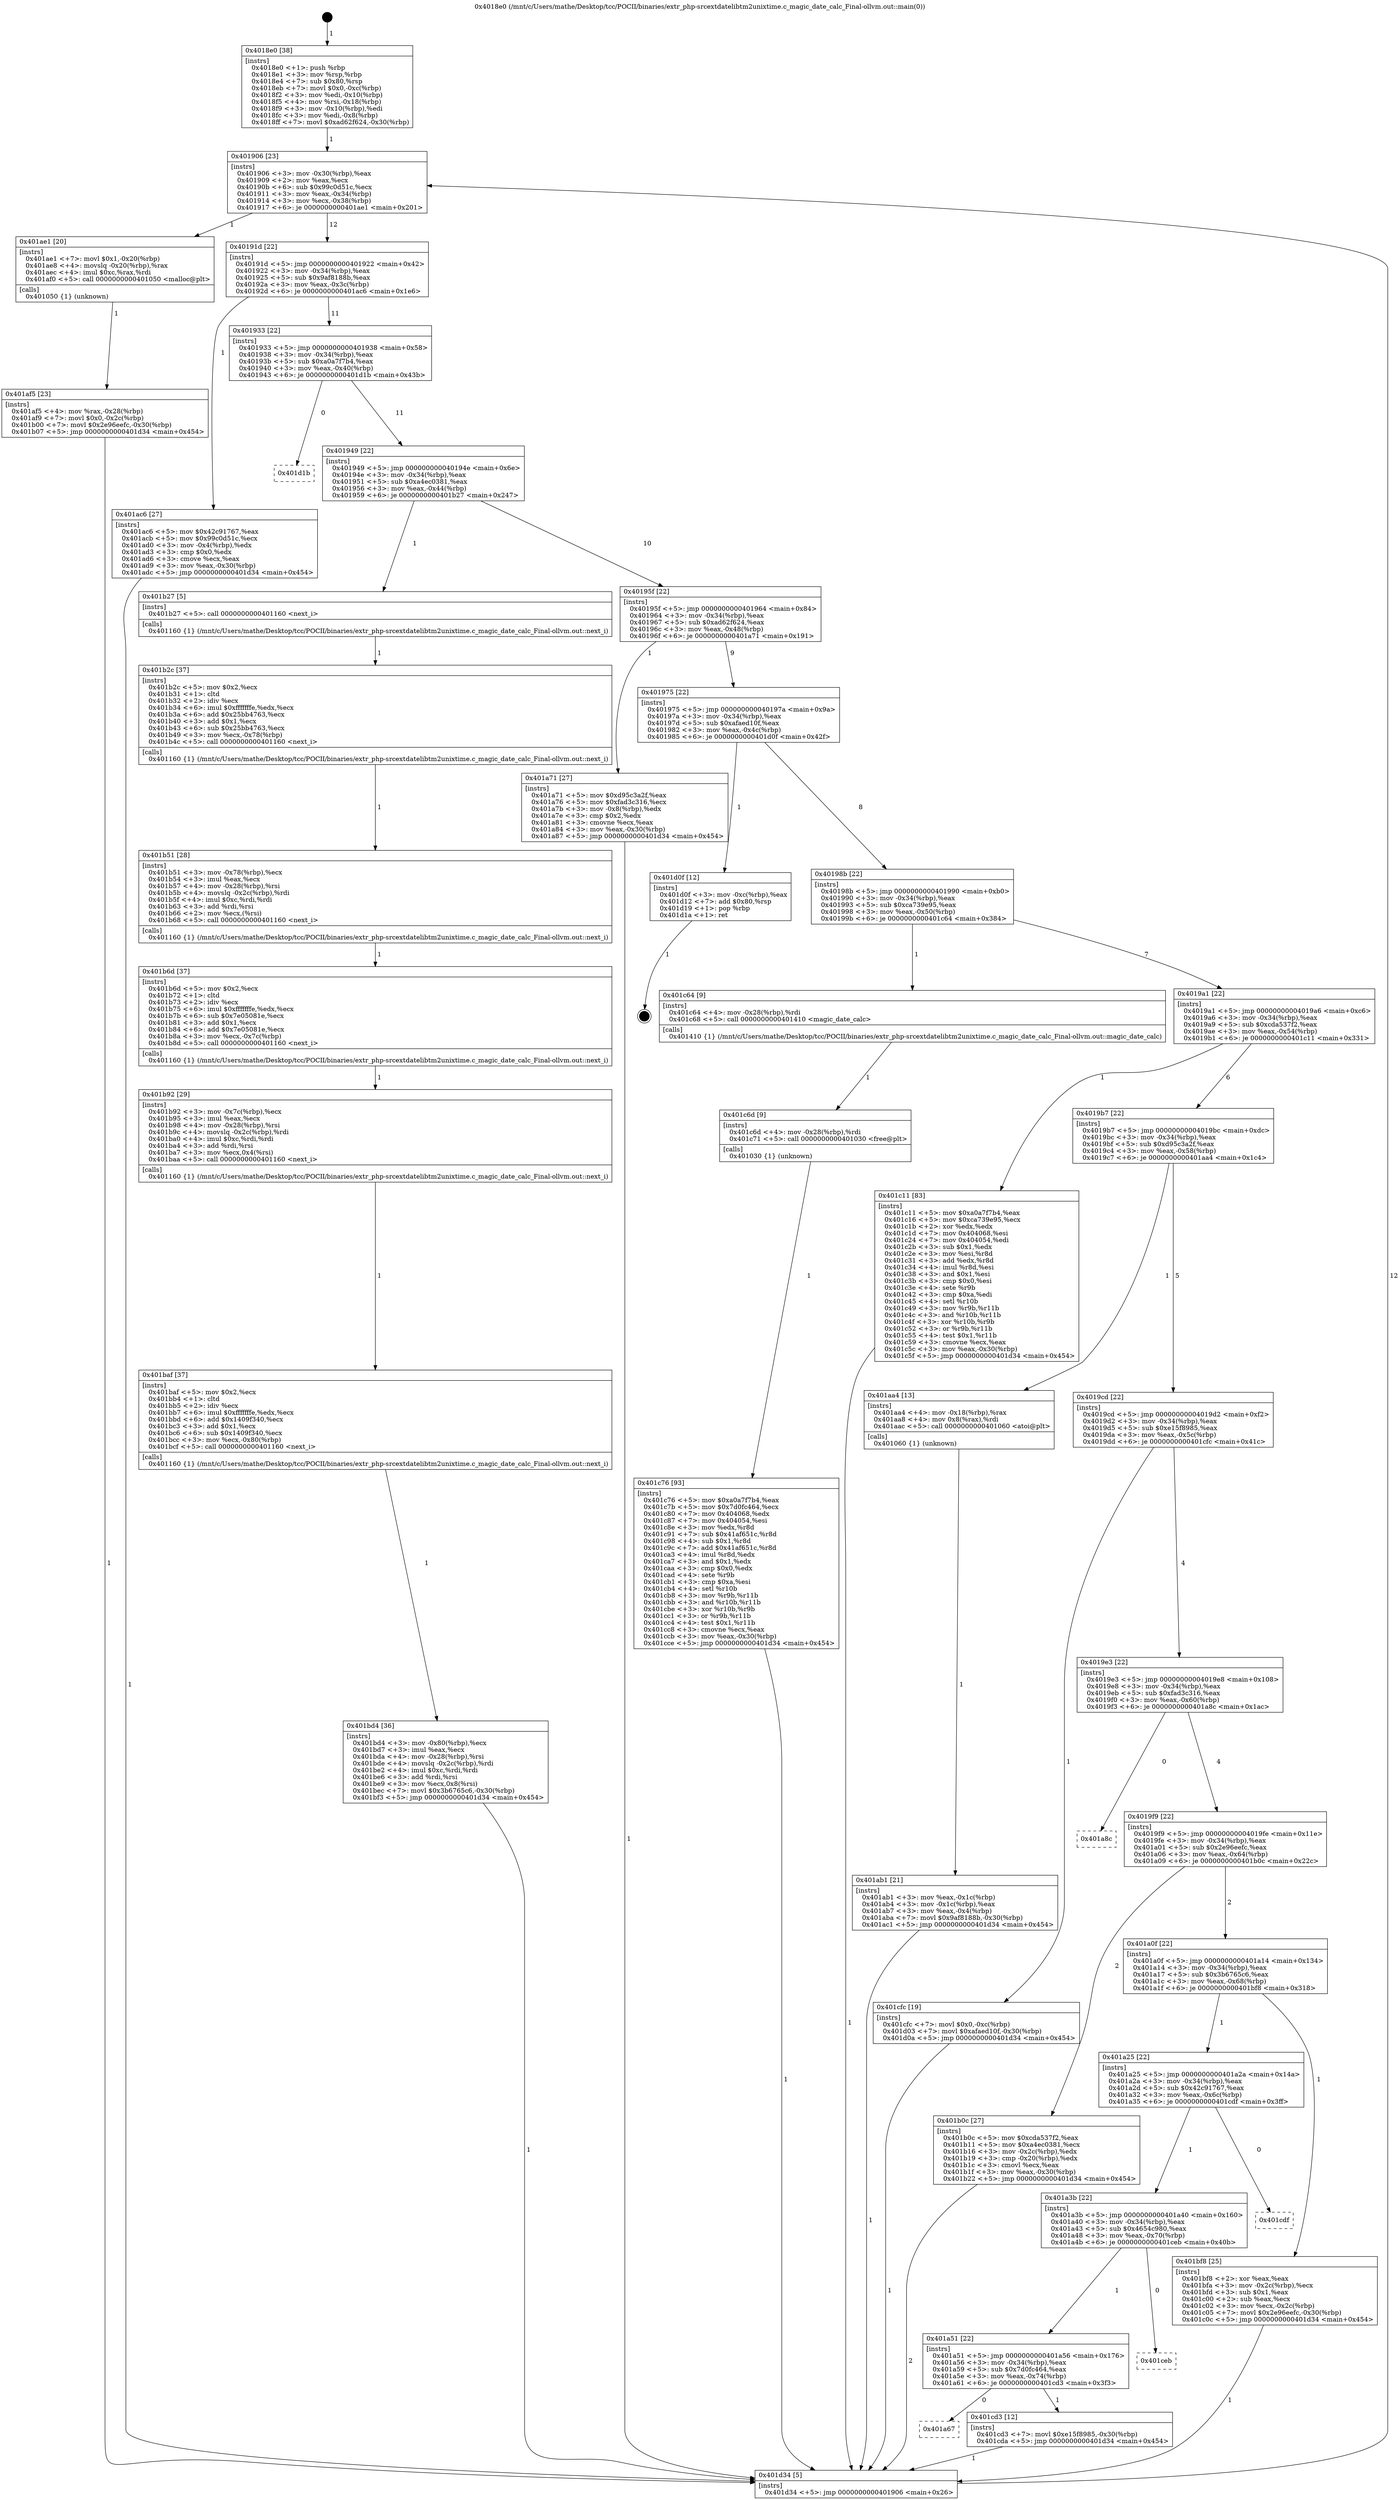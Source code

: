 digraph "0x4018e0" {
  label = "0x4018e0 (/mnt/c/Users/mathe/Desktop/tcc/POCII/binaries/extr_php-srcextdatelibtm2unixtime.c_magic_date_calc_Final-ollvm.out::main(0))"
  labelloc = "t"
  node[shape=record]

  Entry [label="",width=0.3,height=0.3,shape=circle,fillcolor=black,style=filled]
  "0x401906" [label="{
     0x401906 [23]\l
     | [instrs]\l
     &nbsp;&nbsp;0x401906 \<+3\>: mov -0x30(%rbp),%eax\l
     &nbsp;&nbsp;0x401909 \<+2\>: mov %eax,%ecx\l
     &nbsp;&nbsp;0x40190b \<+6\>: sub $0x99c0d51c,%ecx\l
     &nbsp;&nbsp;0x401911 \<+3\>: mov %eax,-0x34(%rbp)\l
     &nbsp;&nbsp;0x401914 \<+3\>: mov %ecx,-0x38(%rbp)\l
     &nbsp;&nbsp;0x401917 \<+6\>: je 0000000000401ae1 \<main+0x201\>\l
  }"]
  "0x401ae1" [label="{
     0x401ae1 [20]\l
     | [instrs]\l
     &nbsp;&nbsp;0x401ae1 \<+7\>: movl $0x1,-0x20(%rbp)\l
     &nbsp;&nbsp;0x401ae8 \<+4\>: movslq -0x20(%rbp),%rax\l
     &nbsp;&nbsp;0x401aec \<+4\>: imul $0xc,%rax,%rdi\l
     &nbsp;&nbsp;0x401af0 \<+5\>: call 0000000000401050 \<malloc@plt\>\l
     | [calls]\l
     &nbsp;&nbsp;0x401050 \{1\} (unknown)\l
  }"]
  "0x40191d" [label="{
     0x40191d [22]\l
     | [instrs]\l
     &nbsp;&nbsp;0x40191d \<+5\>: jmp 0000000000401922 \<main+0x42\>\l
     &nbsp;&nbsp;0x401922 \<+3\>: mov -0x34(%rbp),%eax\l
     &nbsp;&nbsp;0x401925 \<+5\>: sub $0x9af8188b,%eax\l
     &nbsp;&nbsp;0x40192a \<+3\>: mov %eax,-0x3c(%rbp)\l
     &nbsp;&nbsp;0x40192d \<+6\>: je 0000000000401ac6 \<main+0x1e6\>\l
  }"]
  Exit [label="",width=0.3,height=0.3,shape=circle,fillcolor=black,style=filled,peripheries=2]
  "0x401ac6" [label="{
     0x401ac6 [27]\l
     | [instrs]\l
     &nbsp;&nbsp;0x401ac6 \<+5\>: mov $0x42c91767,%eax\l
     &nbsp;&nbsp;0x401acb \<+5\>: mov $0x99c0d51c,%ecx\l
     &nbsp;&nbsp;0x401ad0 \<+3\>: mov -0x4(%rbp),%edx\l
     &nbsp;&nbsp;0x401ad3 \<+3\>: cmp $0x0,%edx\l
     &nbsp;&nbsp;0x401ad6 \<+3\>: cmove %ecx,%eax\l
     &nbsp;&nbsp;0x401ad9 \<+3\>: mov %eax,-0x30(%rbp)\l
     &nbsp;&nbsp;0x401adc \<+5\>: jmp 0000000000401d34 \<main+0x454\>\l
  }"]
  "0x401933" [label="{
     0x401933 [22]\l
     | [instrs]\l
     &nbsp;&nbsp;0x401933 \<+5\>: jmp 0000000000401938 \<main+0x58\>\l
     &nbsp;&nbsp;0x401938 \<+3\>: mov -0x34(%rbp),%eax\l
     &nbsp;&nbsp;0x40193b \<+5\>: sub $0xa0a7f7b4,%eax\l
     &nbsp;&nbsp;0x401940 \<+3\>: mov %eax,-0x40(%rbp)\l
     &nbsp;&nbsp;0x401943 \<+6\>: je 0000000000401d1b \<main+0x43b\>\l
  }"]
  "0x401a67" [label="{
     0x401a67\l
  }", style=dashed]
  "0x401d1b" [label="{
     0x401d1b\l
  }", style=dashed]
  "0x401949" [label="{
     0x401949 [22]\l
     | [instrs]\l
     &nbsp;&nbsp;0x401949 \<+5\>: jmp 000000000040194e \<main+0x6e\>\l
     &nbsp;&nbsp;0x40194e \<+3\>: mov -0x34(%rbp),%eax\l
     &nbsp;&nbsp;0x401951 \<+5\>: sub $0xa4ec0381,%eax\l
     &nbsp;&nbsp;0x401956 \<+3\>: mov %eax,-0x44(%rbp)\l
     &nbsp;&nbsp;0x401959 \<+6\>: je 0000000000401b27 \<main+0x247\>\l
  }"]
  "0x401cd3" [label="{
     0x401cd3 [12]\l
     | [instrs]\l
     &nbsp;&nbsp;0x401cd3 \<+7\>: movl $0xe15f8985,-0x30(%rbp)\l
     &nbsp;&nbsp;0x401cda \<+5\>: jmp 0000000000401d34 \<main+0x454\>\l
  }"]
  "0x401b27" [label="{
     0x401b27 [5]\l
     | [instrs]\l
     &nbsp;&nbsp;0x401b27 \<+5\>: call 0000000000401160 \<next_i\>\l
     | [calls]\l
     &nbsp;&nbsp;0x401160 \{1\} (/mnt/c/Users/mathe/Desktop/tcc/POCII/binaries/extr_php-srcextdatelibtm2unixtime.c_magic_date_calc_Final-ollvm.out::next_i)\l
  }"]
  "0x40195f" [label="{
     0x40195f [22]\l
     | [instrs]\l
     &nbsp;&nbsp;0x40195f \<+5\>: jmp 0000000000401964 \<main+0x84\>\l
     &nbsp;&nbsp;0x401964 \<+3\>: mov -0x34(%rbp),%eax\l
     &nbsp;&nbsp;0x401967 \<+5\>: sub $0xad62f624,%eax\l
     &nbsp;&nbsp;0x40196c \<+3\>: mov %eax,-0x48(%rbp)\l
     &nbsp;&nbsp;0x40196f \<+6\>: je 0000000000401a71 \<main+0x191\>\l
  }"]
  "0x401a51" [label="{
     0x401a51 [22]\l
     | [instrs]\l
     &nbsp;&nbsp;0x401a51 \<+5\>: jmp 0000000000401a56 \<main+0x176\>\l
     &nbsp;&nbsp;0x401a56 \<+3\>: mov -0x34(%rbp),%eax\l
     &nbsp;&nbsp;0x401a59 \<+5\>: sub $0x7d0fc464,%eax\l
     &nbsp;&nbsp;0x401a5e \<+3\>: mov %eax,-0x74(%rbp)\l
     &nbsp;&nbsp;0x401a61 \<+6\>: je 0000000000401cd3 \<main+0x3f3\>\l
  }"]
  "0x401a71" [label="{
     0x401a71 [27]\l
     | [instrs]\l
     &nbsp;&nbsp;0x401a71 \<+5\>: mov $0xd95c3a2f,%eax\l
     &nbsp;&nbsp;0x401a76 \<+5\>: mov $0xfad3c316,%ecx\l
     &nbsp;&nbsp;0x401a7b \<+3\>: mov -0x8(%rbp),%edx\l
     &nbsp;&nbsp;0x401a7e \<+3\>: cmp $0x2,%edx\l
     &nbsp;&nbsp;0x401a81 \<+3\>: cmovne %ecx,%eax\l
     &nbsp;&nbsp;0x401a84 \<+3\>: mov %eax,-0x30(%rbp)\l
     &nbsp;&nbsp;0x401a87 \<+5\>: jmp 0000000000401d34 \<main+0x454\>\l
  }"]
  "0x401975" [label="{
     0x401975 [22]\l
     | [instrs]\l
     &nbsp;&nbsp;0x401975 \<+5\>: jmp 000000000040197a \<main+0x9a\>\l
     &nbsp;&nbsp;0x40197a \<+3\>: mov -0x34(%rbp),%eax\l
     &nbsp;&nbsp;0x40197d \<+5\>: sub $0xafaed10f,%eax\l
     &nbsp;&nbsp;0x401982 \<+3\>: mov %eax,-0x4c(%rbp)\l
     &nbsp;&nbsp;0x401985 \<+6\>: je 0000000000401d0f \<main+0x42f\>\l
  }"]
  "0x401d34" [label="{
     0x401d34 [5]\l
     | [instrs]\l
     &nbsp;&nbsp;0x401d34 \<+5\>: jmp 0000000000401906 \<main+0x26\>\l
  }"]
  "0x4018e0" [label="{
     0x4018e0 [38]\l
     | [instrs]\l
     &nbsp;&nbsp;0x4018e0 \<+1\>: push %rbp\l
     &nbsp;&nbsp;0x4018e1 \<+3\>: mov %rsp,%rbp\l
     &nbsp;&nbsp;0x4018e4 \<+7\>: sub $0x80,%rsp\l
     &nbsp;&nbsp;0x4018eb \<+7\>: movl $0x0,-0xc(%rbp)\l
     &nbsp;&nbsp;0x4018f2 \<+3\>: mov %edi,-0x10(%rbp)\l
     &nbsp;&nbsp;0x4018f5 \<+4\>: mov %rsi,-0x18(%rbp)\l
     &nbsp;&nbsp;0x4018f9 \<+3\>: mov -0x10(%rbp),%edi\l
     &nbsp;&nbsp;0x4018fc \<+3\>: mov %edi,-0x8(%rbp)\l
     &nbsp;&nbsp;0x4018ff \<+7\>: movl $0xad62f624,-0x30(%rbp)\l
  }"]
  "0x401ceb" [label="{
     0x401ceb\l
  }", style=dashed]
  "0x401d0f" [label="{
     0x401d0f [12]\l
     | [instrs]\l
     &nbsp;&nbsp;0x401d0f \<+3\>: mov -0xc(%rbp),%eax\l
     &nbsp;&nbsp;0x401d12 \<+7\>: add $0x80,%rsp\l
     &nbsp;&nbsp;0x401d19 \<+1\>: pop %rbp\l
     &nbsp;&nbsp;0x401d1a \<+1\>: ret\l
  }"]
  "0x40198b" [label="{
     0x40198b [22]\l
     | [instrs]\l
     &nbsp;&nbsp;0x40198b \<+5\>: jmp 0000000000401990 \<main+0xb0\>\l
     &nbsp;&nbsp;0x401990 \<+3\>: mov -0x34(%rbp),%eax\l
     &nbsp;&nbsp;0x401993 \<+5\>: sub $0xca739e95,%eax\l
     &nbsp;&nbsp;0x401998 \<+3\>: mov %eax,-0x50(%rbp)\l
     &nbsp;&nbsp;0x40199b \<+6\>: je 0000000000401c64 \<main+0x384\>\l
  }"]
  "0x401a3b" [label="{
     0x401a3b [22]\l
     | [instrs]\l
     &nbsp;&nbsp;0x401a3b \<+5\>: jmp 0000000000401a40 \<main+0x160\>\l
     &nbsp;&nbsp;0x401a40 \<+3\>: mov -0x34(%rbp),%eax\l
     &nbsp;&nbsp;0x401a43 \<+5\>: sub $0x4654c980,%eax\l
     &nbsp;&nbsp;0x401a48 \<+3\>: mov %eax,-0x70(%rbp)\l
     &nbsp;&nbsp;0x401a4b \<+6\>: je 0000000000401ceb \<main+0x40b\>\l
  }"]
  "0x401c64" [label="{
     0x401c64 [9]\l
     | [instrs]\l
     &nbsp;&nbsp;0x401c64 \<+4\>: mov -0x28(%rbp),%rdi\l
     &nbsp;&nbsp;0x401c68 \<+5\>: call 0000000000401410 \<magic_date_calc\>\l
     | [calls]\l
     &nbsp;&nbsp;0x401410 \{1\} (/mnt/c/Users/mathe/Desktop/tcc/POCII/binaries/extr_php-srcextdatelibtm2unixtime.c_magic_date_calc_Final-ollvm.out::magic_date_calc)\l
  }"]
  "0x4019a1" [label="{
     0x4019a1 [22]\l
     | [instrs]\l
     &nbsp;&nbsp;0x4019a1 \<+5\>: jmp 00000000004019a6 \<main+0xc6\>\l
     &nbsp;&nbsp;0x4019a6 \<+3\>: mov -0x34(%rbp),%eax\l
     &nbsp;&nbsp;0x4019a9 \<+5\>: sub $0xcda537f2,%eax\l
     &nbsp;&nbsp;0x4019ae \<+3\>: mov %eax,-0x54(%rbp)\l
     &nbsp;&nbsp;0x4019b1 \<+6\>: je 0000000000401c11 \<main+0x331\>\l
  }"]
  "0x401cdf" [label="{
     0x401cdf\l
  }", style=dashed]
  "0x401c11" [label="{
     0x401c11 [83]\l
     | [instrs]\l
     &nbsp;&nbsp;0x401c11 \<+5\>: mov $0xa0a7f7b4,%eax\l
     &nbsp;&nbsp;0x401c16 \<+5\>: mov $0xca739e95,%ecx\l
     &nbsp;&nbsp;0x401c1b \<+2\>: xor %edx,%edx\l
     &nbsp;&nbsp;0x401c1d \<+7\>: mov 0x404068,%esi\l
     &nbsp;&nbsp;0x401c24 \<+7\>: mov 0x404054,%edi\l
     &nbsp;&nbsp;0x401c2b \<+3\>: sub $0x1,%edx\l
     &nbsp;&nbsp;0x401c2e \<+3\>: mov %esi,%r8d\l
     &nbsp;&nbsp;0x401c31 \<+3\>: add %edx,%r8d\l
     &nbsp;&nbsp;0x401c34 \<+4\>: imul %r8d,%esi\l
     &nbsp;&nbsp;0x401c38 \<+3\>: and $0x1,%esi\l
     &nbsp;&nbsp;0x401c3b \<+3\>: cmp $0x0,%esi\l
     &nbsp;&nbsp;0x401c3e \<+4\>: sete %r9b\l
     &nbsp;&nbsp;0x401c42 \<+3\>: cmp $0xa,%edi\l
     &nbsp;&nbsp;0x401c45 \<+4\>: setl %r10b\l
     &nbsp;&nbsp;0x401c49 \<+3\>: mov %r9b,%r11b\l
     &nbsp;&nbsp;0x401c4c \<+3\>: and %r10b,%r11b\l
     &nbsp;&nbsp;0x401c4f \<+3\>: xor %r10b,%r9b\l
     &nbsp;&nbsp;0x401c52 \<+3\>: or %r9b,%r11b\l
     &nbsp;&nbsp;0x401c55 \<+4\>: test $0x1,%r11b\l
     &nbsp;&nbsp;0x401c59 \<+3\>: cmovne %ecx,%eax\l
     &nbsp;&nbsp;0x401c5c \<+3\>: mov %eax,-0x30(%rbp)\l
     &nbsp;&nbsp;0x401c5f \<+5\>: jmp 0000000000401d34 \<main+0x454\>\l
  }"]
  "0x4019b7" [label="{
     0x4019b7 [22]\l
     | [instrs]\l
     &nbsp;&nbsp;0x4019b7 \<+5\>: jmp 00000000004019bc \<main+0xdc\>\l
     &nbsp;&nbsp;0x4019bc \<+3\>: mov -0x34(%rbp),%eax\l
     &nbsp;&nbsp;0x4019bf \<+5\>: sub $0xd95c3a2f,%eax\l
     &nbsp;&nbsp;0x4019c4 \<+3\>: mov %eax,-0x58(%rbp)\l
     &nbsp;&nbsp;0x4019c7 \<+6\>: je 0000000000401aa4 \<main+0x1c4\>\l
  }"]
  "0x401c76" [label="{
     0x401c76 [93]\l
     | [instrs]\l
     &nbsp;&nbsp;0x401c76 \<+5\>: mov $0xa0a7f7b4,%eax\l
     &nbsp;&nbsp;0x401c7b \<+5\>: mov $0x7d0fc464,%ecx\l
     &nbsp;&nbsp;0x401c80 \<+7\>: mov 0x404068,%edx\l
     &nbsp;&nbsp;0x401c87 \<+7\>: mov 0x404054,%esi\l
     &nbsp;&nbsp;0x401c8e \<+3\>: mov %edx,%r8d\l
     &nbsp;&nbsp;0x401c91 \<+7\>: sub $0x41af651c,%r8d\l
     &nbsp;&nbsp;0x401c98 \<+4\>: sub $0x1,%r8d\l
     &nbsp;&nbsp;0x401c9c \<+7\>: add $0x41af651c,%r8d\l
     &nbsp;&nbsp;0x401ca3 \<+4\>: imul %r8d,%edx\l
     &nbsp;&nbsp;0x401ca7 \<+3\>: and $0x1,%edx\l
     &nbsp;&nbsp;0x401caa \<+3\>: cmp $0x0,%edx\l
     &nbsp;&nbsp;0x401cad \<+4\>: sete %r9b\l
     &nbsp;&nbsp;0x401cb1 \<+3\>: cmp $0xa,%esi\l
     &nbsp;&nbsp;0x401cb4 \<+4\>: setl %r10b\l
     &nbsp;&nbsp;0x401cb8 \<+3\>: mov %r9b,%r11b\l
     &nbsp;&nbsp;0x401cbb \<+3\>: and %r10b,%r11b\l
     &nbsp;&nbsp;0x401cbe \<+3\>: xor %r10b,%r9b\l
     &nbsp;&nbsp;0x401cc1 \<+3\>: or %r9b,%r11b\l
     &nbsp;&nbsp;0x401cc4 \<+4\>: test $0x1,%r11b\l
     &nbsp;&nbsp;0x401cc8 \<+3\>: cmovne %ecx,%eax\l
     &nbsp;&nbsp;0x401ccb \<+3\>: mov %eax,-0x30(%rbp)\l
     &nbsp;&nbsp;0x401cce \<+5\>: jmp 0000000000401d34 \<main+0x454\>\l
  }"]
  "0x401aa4" [label="{
     0x401aa4 [13]\l
     | [instrs]\l
     &nbsp;&nbsp;0x401aa4 \<+4\>: mov -0x18(%rbp),%rax\l
     &nbsp;&nbsp;0x401aa8 \<+4\>: mov 0x8(%rax),%rdi\l
     &nbsp;&nbsp;0x401aac \<+5\>: call 0000000000401060 \<atoi@plt\>\l
     | [calls]\l
     &nbsp;&nbsp;0x401060 \{1\} (unknown)\l
  }"]
  "0x4019cd" [label="{
     0x4019cd [22]\l
     | [instrs]\l
     &nbsp;&nbsp;0x4019cd \<+5\>: jmp 00000000004019d2 \<main+0xf2\>\l
     &nbsp;&nbsp;0x4019d2 \<+3\>: mov -0x34(%rbp),%eax\l
     &nbsp;&nbsp;0x4019d5 \<+5\>: sub $0xe15f8985,%eax\l
     &nbsp;&nbsp;0x4019da \<+3\>: mov %eax,-0x5c(%rbp)\l
     &nbsp;&nbsp;0x4019dd \<+6\>: je 0000000000401cfc \<main+0x41c\>\l
  }"]
  "0x401ab1" [label="{
     0x401ab1 [21]\l
     | [instrs]\l
     &nbsp;&nbsp;0x401ab1 \<+3\>: mov %eax,-0x1c(%rbp)\l
     &nbsp;&nbsp;0x401ab4 \<+3\>: mov -0x1c(%rbp),%eax\l
     &nbsp;&nbsp;0x401ab7 \<+3\>: mov %eax,-0x4(%rbp)\l
     &nbsp;&nbsp;0x401aba \<+7\>: movl $0x9af8188b,-0x30(%rbp)\l
     &nbsp;&nbsp;0x401ac1 \<+5\>: jmp 0000000000401d34 \<main+0x454\>\l
  }"]
  "0x401af5" [label="{
     0x401af5 [23]\l
     | [instrs]\l
     &nbsp;&nbsp;0x401af5 \<+4\>: mov %rax,-0x28(%rbp)\l
     &nbsp;&nbsp;0x401af9 \<+7\>: movl $0x0,-0x2c(%rbp)\l
     &nbsp;&nbsp;0x401b00 \<+7\>: movl $0x2e96eefc,-0x30(%rbp)\l
     &nbsp;&nbsp;0x401b07 \<+5\>: jmp 0000000000401d34 \<main+0x454\>\l
  }"]
  "0x401c6d" [label="{
     0x401c6d [9]\l
     | [instrs]\l
     &nbsp;&nbsp;0x401c6d \<+4\>: mov -0x28(%rbp),%rdi\l
     &nbsp;&nbsp;0x401c71 \<+5\>: call 0000000000401030 \<free@plt\>\l
     | [calls]\l
     &nbsp;&nbsp;0x401030 \{1\} (unknown)\l
  }"]
  "0x401cfc" [label="{
     0x401cfc [19]\l
     | [instrs]\l
     &nbsp;&nbsp;0x401cfc \<+7\>: movl $0x0,-0xc(%rbp)\l
     &nbsp;&nbsp;0x401d03 \<+7\>: movl $0xafaed10f,-0x30(%rbp)\l
     &nbsp;&nbsp;0x401d0a \<+5\>: jmp 0000000000401d34 \<main+0x454\>\l
  }"]
  "0x4019e3" [label="{
     0x4019e3 [22]\l
     | [instrs]\l
     &nbsp;&nbsp;0x4019e3 \<+5\>: jmp 00000000004019e8 \<main+0x108\>\l
     &nbsp;&nbsp;0x4019e8 \<+3\>: mov -0x34(%rbp),%eax\l
     &nbsp;&nbsp;0x4019eb \<+5\>: sub $0xfad3c316,%eax\l
     &nbsp;&nbsp;0x4019f0 \<+3\>: mov %eax,-0x60(%rbp)\l
     &nbsp;&nbsp;0x4019f3 \<+6\>: je 0000000000401a8c \<main+0x1ac\>\l
  }"]
  "0x401a25" [label="{
     0x401a25 [22]\l
     | [instrs]\l
     &nbsp;&nbsp;0x401a25 \<+5\>: jmp 0000000000401a2a \<main+0x14a\>\l
     &nbsp;&nbsp;0x401a2a \<+3\>: mov -0x34(%rbp),%eax\l
     &nbsp;&nbsp;0x401a2d \<+5\>: sub $0x42c91767,%eax\l
     &nbsp;&nbsp;0x401a32 \<+3\>: mov %eax,-0x6c(%rbp)\l
     &nbsp;&nbsp;0x401a35 \<+6\>: je 0000000000401cdf \<main+0x3ff\>\l
  }"]
  "0x401a8c" [label="{
     0x401a8c\l
  }", style=dashed]
  "0x4019f9" [label="{
     0x4019f9 [22]\l
     | [instrs]\l
     &nbsp;&nbsp;0x4019f9 \<+5\>: jmp 00000000004019fe \<main+0x11e\>\l
     &nbsp;&nbsp;0x4019fe \<+3\>: mov -0x34(%rbp),%eax\l
     &nbsp;&nbsp;0x401a01 \<+5\>: sub $0x2e96eefc,%eax\l
     &nbsp;&nbsp;0x401a06 \<+3\>: mov %eax,-0x64(%rbp)\l
     &nbsp;&nbsp;0x401a09 \<+6\>: je 0000000000401b0c \<main+0x22c\>\l
  }"]
  "0x401bf8" [label="{
     0x401bf8 [25]\l
     | [instrs]\l
     &nbsp;&nbsp;0x401bf8 \<+2\>: xor %eax,%eax\l
     &nbsp;&nbsp;0x401bfa \<+3\>: mov -0x2c(%rbp),%ecx\l
     &nbsp;&nbsp;0x401bfd \<+3\>: sub $0x1,%eax\l
     &nbsp;&nbsp;0x401c00 \<+2\>: sub %eax,%ecx\l
     &nbsp;&nbsp;0x401c02 \<+3\>: mov %ecx,-0x2c(%rbp)\l
     &nbsp;&nbsp;0x401c05 \<+7\>: movl $0x2e96eefc,-0x30(%rbp)\l
     &nbsp;&nbsp;0x401c0c \<+5\>: jmp 0000000000401d34 \<main+0x454\>\l
  }"]
  "0x401b0c" [label="{
     0x401b0c [27]\l
     | [instrs]\l
     &nbsp;&nbsp;0x401b0c \<+5\>: mov $0xcda537f2,%eax\l
     &nbsp;&nbsp;0x401b11 \<+5\>: mov $0xa4ec0381,%ecx\l
     &nbsp;&nbsp;0x401b16 \<+3\>: mov -0x2c(%rbp),%edx\l
     &nbsp;&nbsp;0x401b19 \<+3\>: cmp -0x20(%rbp),%edx\l
     &nbsp;&nbsp;0x401b1c \<+3\>: cmovl %ecx,%eax\l
     &nbsp;&nbsp;0x401b1f \<+3\>: mov %eax,-0x30(%rbp)\l
     &nbsp;&nbsp;0x401b22 \<+5\>: jmp 0000000000401d34 \<main+0x454\>\l
  }"]
  "0x401a0f" [label="{
     0x401a0f [22]\l
     | [instrs]\l
     &nbsp;&nbsp;0x401a0f \<+5\>: jmp 0000000000401a14 \<main+0x134\>\l
     &nbsp;&nbsp;0x401a14 \<+3\>: mov -0x34(%rbp),%eax\l
     &nbsp;&nbsp;0x401a17 \<+5\>: sub $0x3b6765c6,%eax\l
     &nbsp;&nbsp;0x401a1c \<+3\>: mov %eax,-0x68(%rbp)\l
     &nbsp;&nbsp;0x401a1f \<+6\>: je 0000000000401bf8 \<main+0x318\>\l
  }"]
  "0x401b2c" [label="{
     0x401b2c [37]\l
     | [instrs]\l
     &nbsp;&nbsp;0x401b2c \<+5\>: mov $0x2,%ecx\l
     &nbsp;&nbsp;0x401b31 \<+1\>: cltd\l
     &nbsp;&nbsp;0x401b32 \<+2\>: idiv %ecx\l
     &nbsp;&nbsp;0x401b34 \<+6\>: imul $0xfffffffe,%edx,%ecx\l
     &nbsp;&nbsp;0x401b3a \<+6\>: add $0x25bb4763,%ecx\l
     &nbsp;&nbsp;0x401b40 \<+3\>: add $0x1,%ecx\l
     &nbsp;&nbsp;0x401b43 \<+6\>: sub $0x25bb4763,%ecx\l
     &nbsp;&nbsp;0x401b49 \<+3\>: mov %ecx,-0x78(%rbp)\l
     &nbsp;&nbsp;0x401b4c \<+5\>: call 0000000000401160 \<next_i\>\l
     | [calls]\l
     &nbsp;&nbsp;0x401160 \{1\} (/mnt/c/Users/mathe/Desktop/tcc/POCII/binaries/extr_php-srcextdatelibtm2unixtime.c_magic_date_calc_Final-ollvm.out::next_i)\l
  }"]
  "0x401b51" [label="{
     0x401b51 [28]\l
     | [instrs]\l
     &nbsp;&nbsp;0x401b51 \<+3\>: mov -0x78(%rbp),%ecx\l
     &nbsp;&nbsp;0x401b54 \<+3\>: imul %eax,%ecx\l
     &nbsp;&nbsp;0x401b57 \<+4\>: mov -0x28(%rbp),%rsi\l
     &nbsp;&nbsp;0x401b5b \<+4\>: movslq -0x2c(%rbp),%rdi\l
     &nbsp;&nbsp;0x401b5f \<+4\>: imul $0xc,%rdi,%rdi\l
     &nbsp;&nbsp;0x401b63 \<+3\>: add %rdi,%rsi\l
     &nbsp;&nbsp;0x401b66 \<+2\>: mov %ecx,(%rsi)\l
     &nbsp;&nbsp;0x401b68 \<+5\>: call 0000000000401160 \<next_i\>\l
     | [calls]\l
     &nbsp;&nbsp;0x401160 \{1\} (/mnt/c/Users/mathe/Desktop/tcc/POCII/binaries/extr_php-srcextdatelibtm2unixtime.c_magic_date_calc_Final-ollvm.out::next_i)\l
  }"]
  "0x401b6d" [label="{
     0x401b6d [37]\l
     | [instrs]\l
     &nbsp;&nbsp;0x401b6d \<+5\>: mov $0x2,%ecx\l
     &nbsp;&nbsp;0x401b72 \<+1\>: cltd\l
     &nbsp;&nbsp;0x401b73 \<+2\>: idiv %ecx\l
     &nbsp;&nbsp;0x401b75 \<+6\>: imul $0xfffffffe,%edx,%ecx\l
     &nbsp;&nbsp;0x401b7b \<+6\>: sub $0x7e05081e,%ecx\l
     &nbsp;&nbsp;0x401b81 \<+3\>: add $0x1,%ecx\l
     &nbsp;&nbsp;0x401b84 \<+6\>: add $0x7e05081e,%ecx\l
     &nbsp;&nbsp;0x401b8a \<+3\>: mov %ecx,-0x7c(%rbp)\l
     &nbsp;&nbsp;0x401b8d \<+5\>: call 0000000000401160 \<next_i\>\l
     | [calls]\l
     &nbsp;&nbsp;0x401160 \{1\} (/mnt/c/Users/mathe/Desktop/tcc/POCII/binaries/extr_php-srcextdatelibtm2unixtime.c_magic_date_calc_Final-ollvm.out::next_i)\l
  }"]
  "0x401b92" [label="{
     0x401b92 [29]\l
     | [instrs]\l
     &nbsp;&nbsp;0x401b92 \<+3\>: mov -0x7c(%rbp),%ecx\l
     &nbsp;&nbsp;0x401b95 \<+3\>: imul %eax,%ecx\l
     &nbsp;&nbsp;0x401b98 \<+4\>: mov -0x28(%rbp),%rsi\l
     &nbsp;&nbsp;0x401b9c \<+4\>: movslq -0x2c(%rbp),%rdi\l
     &nbsp;&nbsp;0x401ba0 \<+4\>: imul $0xc,%rdi,%rdi\l
     &nbsp;&nbsp;0x401ba4 \<+3\>: add %rdi,%rsi\l
     &nbsp;&nbsp;0x401ba7 \<+3\>: mov %ecx,0x4(%rsi)\l
     &nbsp;&nbsp;0x401baa \<+5\>: call 0000000000401160 \<next_i\>\l
     | [calls]\l
     &nbsp;&nbsp;0x401160 \{1\} (/mnt/c/Users/mathe/Desktop/tcc/POCII/binaries/extr_php-srcextdatelibtm2unixtime.c_magic_date_calc_Final-ollvm.out::next_i)\l
  }"]
  "0x401baf" [label="{
     0x401baf [37]\l
     | [instrs]\l
     &nbsp;&nbsp;0x401baf \<+5\>: mov $0x2,%ecx\l
     &nbsp;&nbsp;0x401bb4 \<+1\>: cltd\l
     &nbsp;&nbsp;0x401bb5 \<+2\>: idiv %ecx\l
     &nbsp;&nbsp;0x401bb7 \<+6\>: imul $0xfffffffe,%edx,%ecx\l
     &nbsp;&nbsp;0x401bbd \<+6\>: add $0x1409f340,%ecx\l
     &nbsp;&nbsp;0x401bc3 \<+3\>: add $0x1,%ecx\l
     &nbsp;&nbsp;0x401bc6 \<+6\>: sub $0x1409f340,%ecx\l
     &nbsp;&nbsp;0x401bcc \<+3\>: mov %ecx,-0x80(%rbp)\l
     &nbsp;&nbsp;0x401bcf \<+5\>: call 0000000000401160 \<next_i\>\l
     | [calls]\l
     &nbsp;&nbsp;0x401160 \{1\} (/mnt/c/Users/mathe/Desktop/tcc/POCII/binaries/extr_php-srcextdatelibtm2unixtime.c_magic_date_calc_Final-ollvm.out::next_i)\l
  }"]
  "0x401bd4" [label="{
     0x401bd4 [36]\l
     | [instrs]\l
     &nbsp;&nbsp;0x401bd4 \<+3\>: mov -0x80(%rbp),%ecx\l
     &nbsp;&nbsp;0x401bd7 \<+3\>: imul %eax,%ecx\l
     &nbsp;&nbsp;0x401bda \<+4\>: mov -0x28(%rbp),%rsi\l
     &nbsp;&nbsp;0x401bde \<+4\>: movslq -0x2c(%rbp),%rdi\l
     &nbsp;&nbsp;0x401be2 \<+4\>: imul $0xc,%rdi,%rdi\l
     &nbsp;&nbsp;0x401be6 \<+3\>: add %rdi,%rsi\l
     &nbsp;&nbsp;0x401be9 \<+3\>: mov %ecx,0x8(%rsi)\l
     &nbsp;&nbsp;0x401bec \<+7\>: movl $0x3b6765c6,-0x30(%rbp)\l
     &nbsp;&nbsp;0x401bf3 \<+5\>: jmp 0000000000401d34 \<main+0x454\>\l
  }"]
  Entry -> "0x4018e0" [label=" 1"]
  "0x401906" -> "0x401ae1" [label=" 1"]
  "0x401906" -> "0x40191d" [label=" 12"]
  "0x401d0f" -> Exit [label=" 1"]
  "0x40191d" -> "0x401ac6" [label=" 1"]
  "0x40191d" -> "0x401933" [label=" 11"]
  "0x401cfc" -> "0x401d34" [label=" 1"]
  "0x401933" -> "0x401d1b" [label=" 0"]
  "0x401933" -> "0x401949" [label=" 11"]
  "0x401cd3" -> "0x401d34" [label=" 1"]
  "0x401949" -> "0x401b27" [label=" 1"]
  "0x401949" -> "0x40195f" [label=" 10"]
  "0x401a51" -> "0x401a67" [label=" 0"]
  "0x40195f" -> "0x401a71" [label=" 1"]
  "0x40195f" -> "0x401975" [label=" 9"]
  "0x401a71" -> "0x401d34" [label=" 1"]
  "0x4018e0" -> "0x401906" [label=" 1"]
  "0x401d34" -> "0x401906" [label=" 12"]
  "0x401a51" -> "0x401cd3" [label=" 1"]
  "0x401975" -> "0x401d0f" [label=" 1"]
  "0x401975" -> "0x40198b" [label=" 8"]
  "0x401a3b" -> "0x401a51" [label=" 1"]
  "0x40198b" -> "0x401c64" [label=" 1"]
  "0x40198b" -> "0x4019a1" [label=" 7"]
  "0x401a3b" -> "0x401ceb" [label=" 0"]
  "0x4019a1" -> "0x401c11" [label=" 1"]
  "0x4019a1" -> "0x4019b7" [label=" 6"]
  "0x401a25" -> "0x401a3b" [label=" 1"]
  "0x4019b7" -> "0x401aa4" [label=" 1"]
  "0x4019b7" -> "0x4019cd" [label=" 5"]
  "0x401aa4" -> "0x401ab1" [label=" 1"]
  "0x401ab1" -> "0x401d34" [label=" 1"]
  "0x401ac6" -> "0x401d34" [label=" 1"]
  "0x401ae1" -> "0x401af5" [label=" 1"]
  "0x401af5" -> "0x401d34" [label=" 1"]
  "0x401a25" -> "0x401cdf" [label=" 0"]
  "0x4019cd" -> "0x401cfc" [label=" 1"]
  "0x4019cd" -> "0x4019e3" [label=" 4"]
  "0x401c76" -> "0x401d34" [label=" 1"]
  "0x4019e3" -> "0x401a8c" [label=" 0"]
  "0x4019e3" -> "0x4019f9" [label=" 4"]
  "0x401c6d" -> "0x401c76" [label=" 1"]
  "0x4019f9" -> "0x401b0c" [label=" 2"]
  "0x4019f9" -> "0x401a0f" [label=" 2"]
  "0x401b0c" -> "0x401d34" [label=" 2"]
  "0x401b27" -> "0x401b2c" [label=" 1"]
  "0x401b2c" -> "0x401b51" [label=" 1"]
  "0x401b51" -> "0x401b6d" [label=" 1"]
  "0x401b6d" -> "0x401b92" [label=" 1"]
  "0x401b92" -> "0x401baf" [label=" 1"]
  "0x401baf" -> "0x401bd4" [label=" 1"]
  "0x401bd4" -> "0x401d34" [label=" 1"]
  "0x401c64" -> "0x401c6d" [label=" 1"]
  "0x401a0f" -> "0x401bf8" [label=" 1"]
  "0x401a0f" -> "0x401a25" [label=" 1"]
  "0x401bf8" -> "0x401d34" [label=" 1"]
  "0x401c11" -> "0x401d34" [label=" 1"]
}
